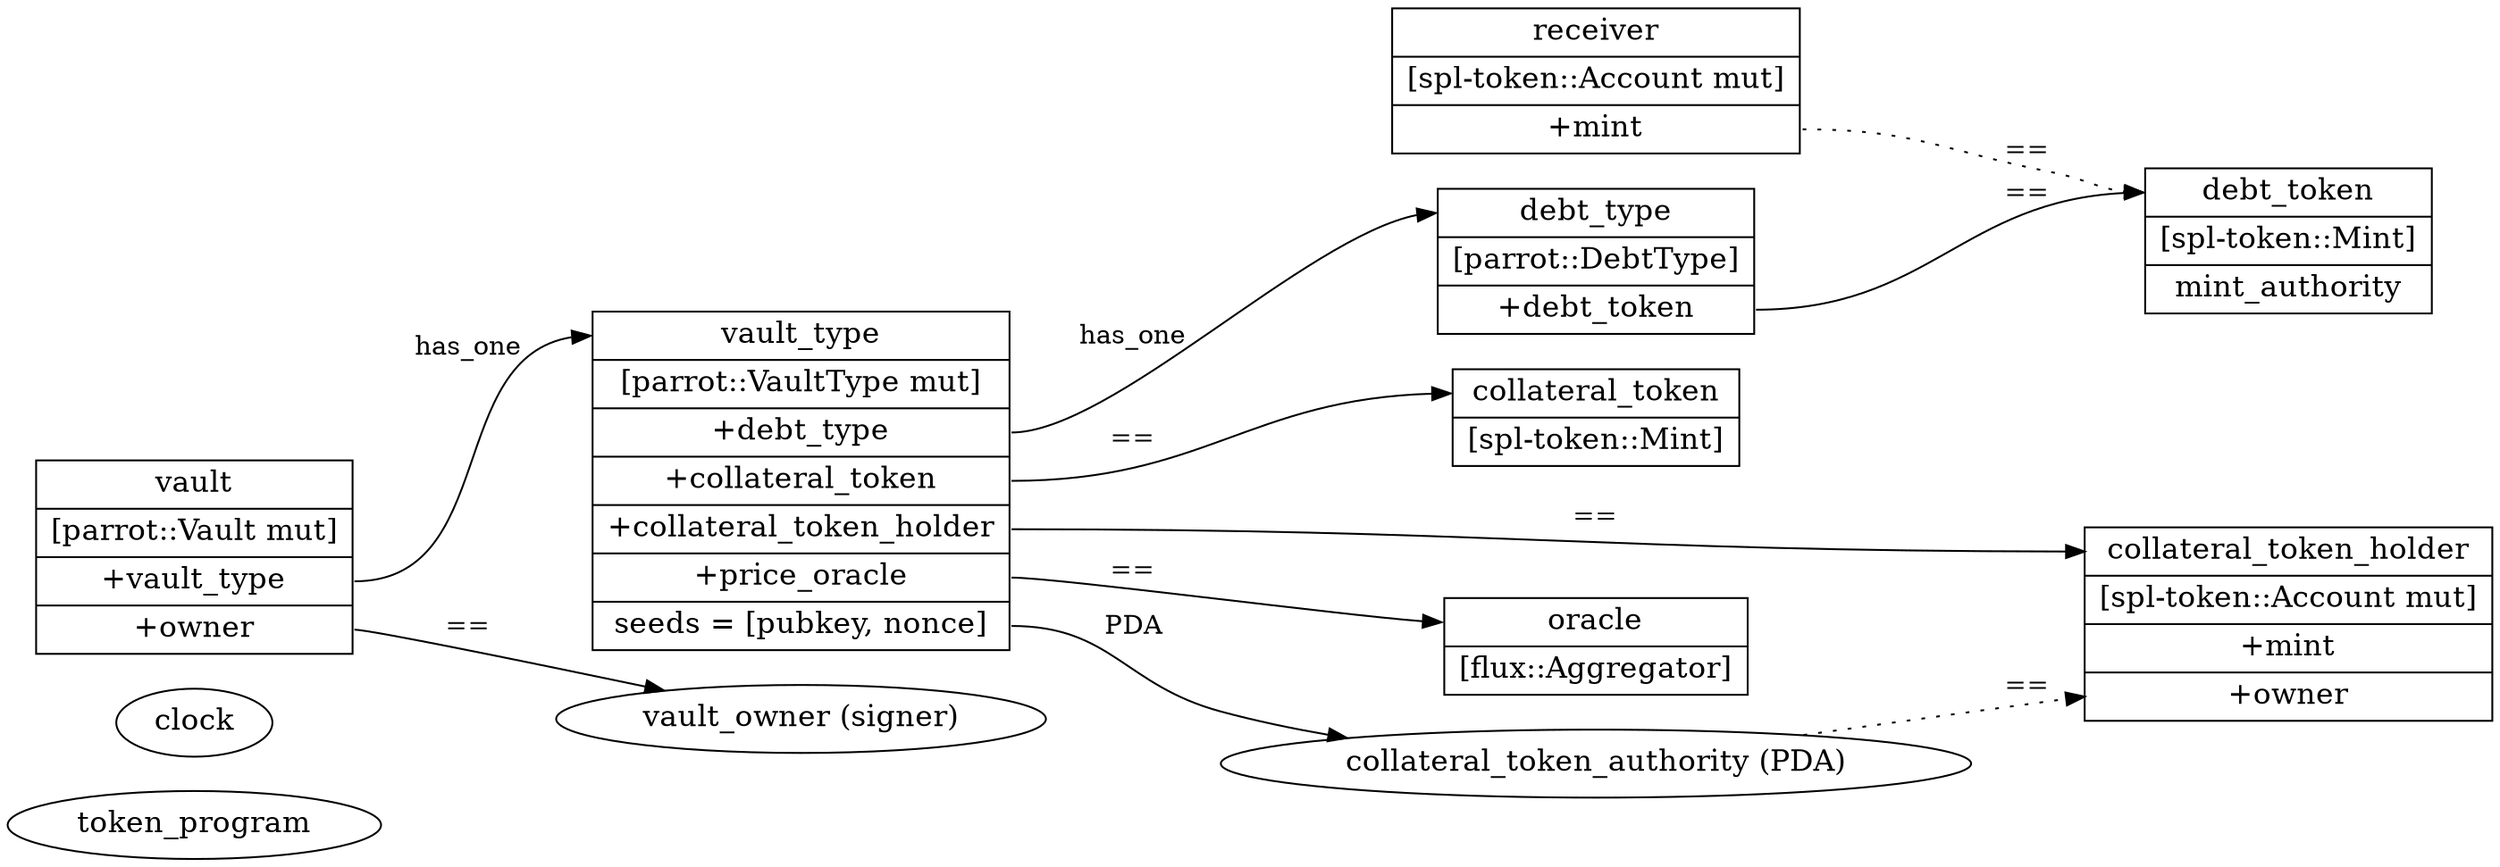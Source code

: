 digraph parrot_accounts{
    graph [rankdir = "LR"];
    node [fontsize = "16"shape = "ellipse"];
    edge [];


// --accounts
    "token_program" [
    ]
    "clock" [
    ]

    "debt_type" [
        label = "
        <f0> debt_type |
        [parrot::DebtType] |
        <debt_token> +debt_token
        "
        shape = "record"
    ]

    "vault_type" [
        label = "<f0> vault_type |
        [parrot::VaultType mut] |
        <debt_type> +debt_type|
        <collateral_token> +collateral_token|
        <collateral_token_holder> +collateral_token_holder|
        <price_oracle> +price_oracle|
        <seeds> seeds = [pubkey, nonce]
        "
        shape = "record"
    ]

    "oracle" [
        label = "<f0> oracle |
        [flux::Aggregator]"
        shape = "record"
    ]

    "debt_token" [
        label = "<f0> debt_token |
        [spl-token::Mint] |
        <mint_authority>mint_authority
        "
        shape = "record"
    ]

    "collateral_token" [
        label = "<f0> collateral_token |
        [spl-token::Mint]"
        shape = "record"
    ]

    "vault" [
        label = "<f0> vault |
        [parrot::Vault mut] |
        <vault_type> +vault_type|
        <owner> +owner
        "
        shape = "record"
    ]

    "vault_owner" [
        label = "vault_owner (signer)"
    ]

    "collateral_token_holder" [
        label = "<f0> collateral_token_holder|
        [spl-token::Account mut]|
        <mint>+mint|
        <owner>+owner
        "
        shape = "record"
    ]

    "collateral_token_authority" [
        label = "collateral_token_authority (PDA)"
    ]

    "receiver" [
        label = "<f0> receiver|
        [spl-token::Account mut]|
        <mint>+mint
        ",
        shape = "record"
    ]


// --relations
// --owner prog
    // master -> system [color=green];
    // debtor -> system [color=green, style="dotted",label="not_care"];
    // aggregator:f0 -> prog_oracle [color=green, style="dotted",label="trusted"];
    // debt_token:f0 -> prog_token [color=green, style="dotted",label="trusted"];
    // collateral_token:f0 -> prog_token [color=green, style="dotted",label="trusted"];
    // collateral_token_holder:f0 -> prog_token [color=green];
    // vault_type:f0 -> prog_parrot [color=green,label="trusted", style="dotted"];
    // vault:f0 -> prog_parrot [color=green,label="mut_implied", style="dotted"];
    // debt_type:f0 -> prog_parrot [color=green,label="trusted", style="dotted"];
    // debtor_collateral_token_account:f0 -> prog_token[color=green];
    // receiver:f0 -> prog_token[color=green, style="dotted",label="CPI"];
    // LiquidatorDebtTokenAccount:f0 -> prog_token[color=green];
    // liquidator:f0 -> system;
    // LiquidatorVault:f0 -> prog_parrot[color=green];
    // InterestVault:f0 -> prog_parrot[color=green];

// --account relations

    debt_type:debt_token -> debt_token:f0 [label="=="];
    // debt_type:owner -> master:f0;

    // collateral_token_holder:mint -> collateral_token:f0;
    // collateral_token_holder:owner -> prog_parrot[style=dotted];

    vault_type:debt_type -> debt_type:f0 [label="has_one"];
    vault_type:collateral_token -> collateral_token:f0 [label="=="];
    // vault_type:collateral_token_holder -> collateral_token_holder:f0;
    vault_type:price_oracle -> oracle:f0 [label="=="];
    vault_type:seeds -> collateral_token_authority [label="PDA"];
    vault_type:collateral_token_holder -> collateral_token_holder:f0 [label="=="];

    // debtor_collateral_token_account:mint -> collateral_token:f0;
    // debtor_collateral_token_account:owner -> debtor:f0;

    vault:vault_type -> vault_type:f0 [label="has_one"];
    vault:owner -> vault_owner [label="=="];

    collateral_token_authority -> collateral_token_holder:owner [label="==" style="dotted"]


    receiver:mint -> debt_token:f0[label="==" style="dotted"];
}